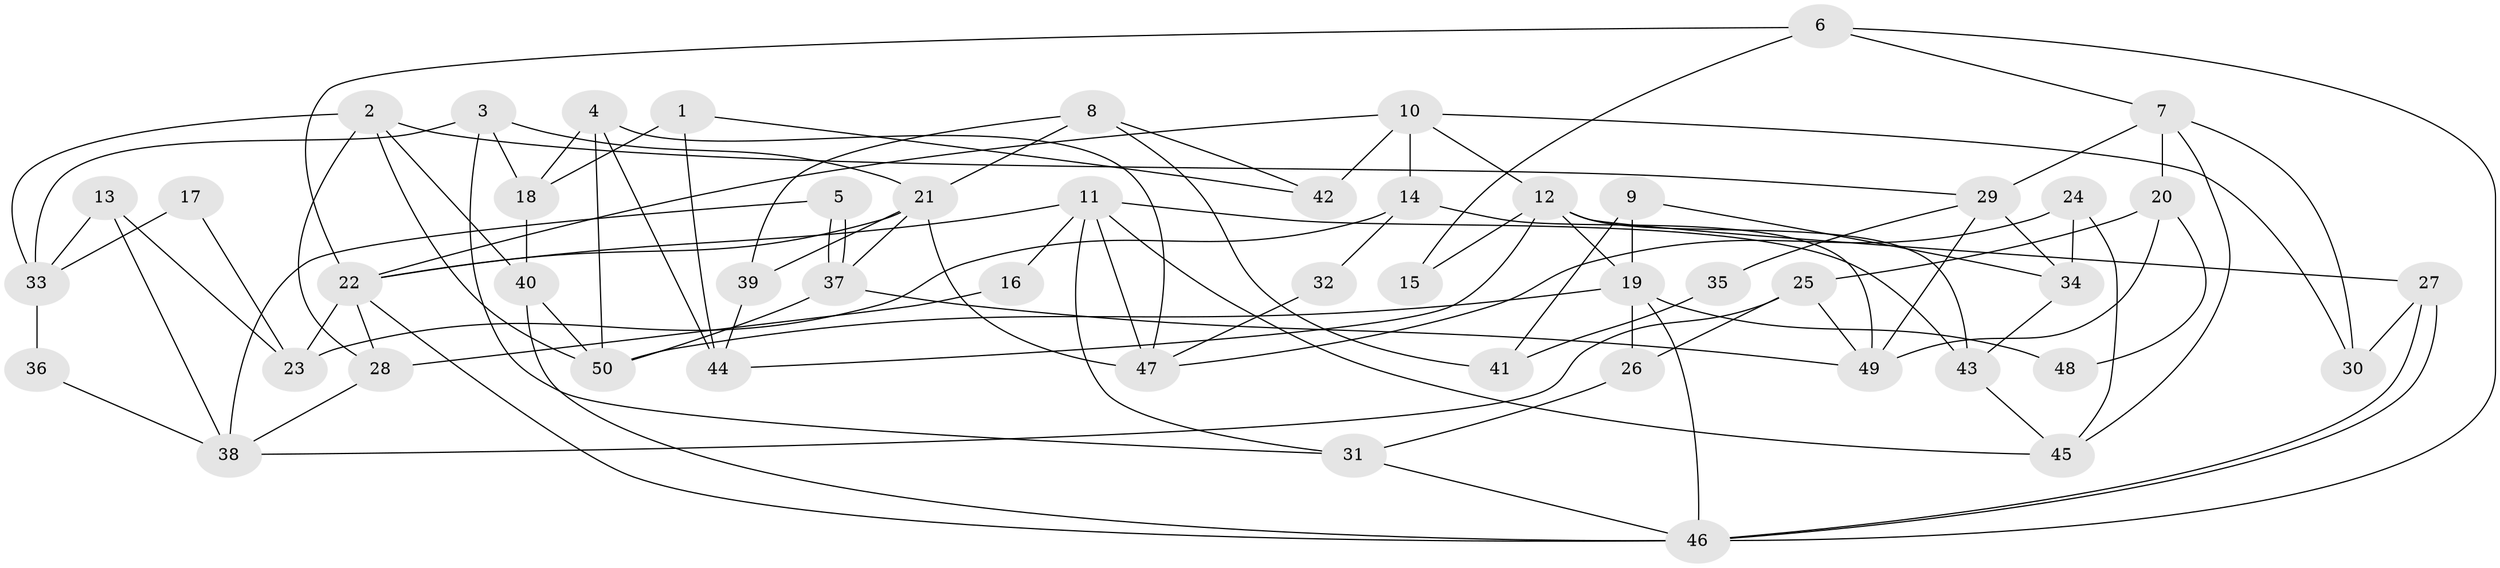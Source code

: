 // Generated by graph-tools (version 1.1) at 2025/49/03/09/25 04:49:13]
// undirected, 50 vertices, 100 edges
graph export_dot {
graph [start="1"]
  node [color=gray90,style=filled];
  1;
  2;
  3;
  4;
  5;
  6;
  7;
  8;
  9;
  10;
  11;
  12;
  13;
  14;
  15;
  16;
  17;
  18;
  19;
  20;
  21;
  22;
  23;
  24;
  25;
  26;
  27;
  28;
  29;
  30;
  31;
  32;
  33;
  34;
  35;
  36;
  37;
  38;
  39;
  40;
  41;
  42;
  43;
  44;
  45;
  46;
  47;
  48;
  49;
  50;
  1 -- 44;
  1 -- 18;
  1 -- 42;
  2 -- 40;
  2 -- 50;
  2 -- 28;
  2 -- 29;
  2 -- 33;
  3 -- 33;
  3 -- 18;
  3 -- 21;
  3 -- 31;
  4 -- 47;
  4 -- 50;
  4 -- 18;
  4 -- 44;
  5 -- 38;
  5 -- 37;
  5 -- 37;
  6 -- 22;
  6 -- 7;
  6 -- 15;
  6 -- 46;
  7 -- 20;
  7 -- 45;
  7 -- 29;
  7 -- 30;
  8 -- 39;
  8 -- 21;
  8 -- 41;
  8 -- 42;
  9 -- 34;
  9 -- 19;
  9 -- 41;
  10 -- 22;
  10 -- 42;
  10 -- 12;
  10 -- 14;
  10 -- 30;
  11 -- 31;
  11 -- 43;
  11 -- 16;
  11 -- 22;
  11 -- 45;
  11 -- 47;
  12 -- 27;
  12 -- 15;
  12 -- 19;
  12 -- 43;
  12 -- 44;
  13 -- 23;
  13 -- 38;
  13 -- 33;
  14 -- 49;
  14 -- 23;
  14 -- 32;
  16 -- 28;
  17 -- 33;
  17 -- 23;
  18 -- 40;
  19 -- 46;
  19 -- 26;
  19 -- 48;
  19 -- 50;
  20 -- 49;
  20 -- 25;
  20 -- 48;
  21 -- 22;
  21 -- 37;
  21 -- 39;
  21 -- 47;
  22 -- 46;
  22 -- 23;
  22 -- 28;
  24 -- 45;
  24 -- 47;
  24 -- 34;
  25 -- 49;
  25 -- 26;
  25 -- 38;
  26 -- 31;
  27 -- 46;
  27 -- 46;
  27 -- 30;
  28 -- 38;
  29 -- 34;
  29 -- 35;
  29 -- 49;
  31 -- 46;
  32 -- 47;
  33 -- 36;
  34 -- 43;
  35 -- 41;
  36 -- 38;
  37 -- 49;
  37 -- 50;
  39 -- 44;
  40 -- 50;
  40 -- 46;
  43 -- 45;
}
